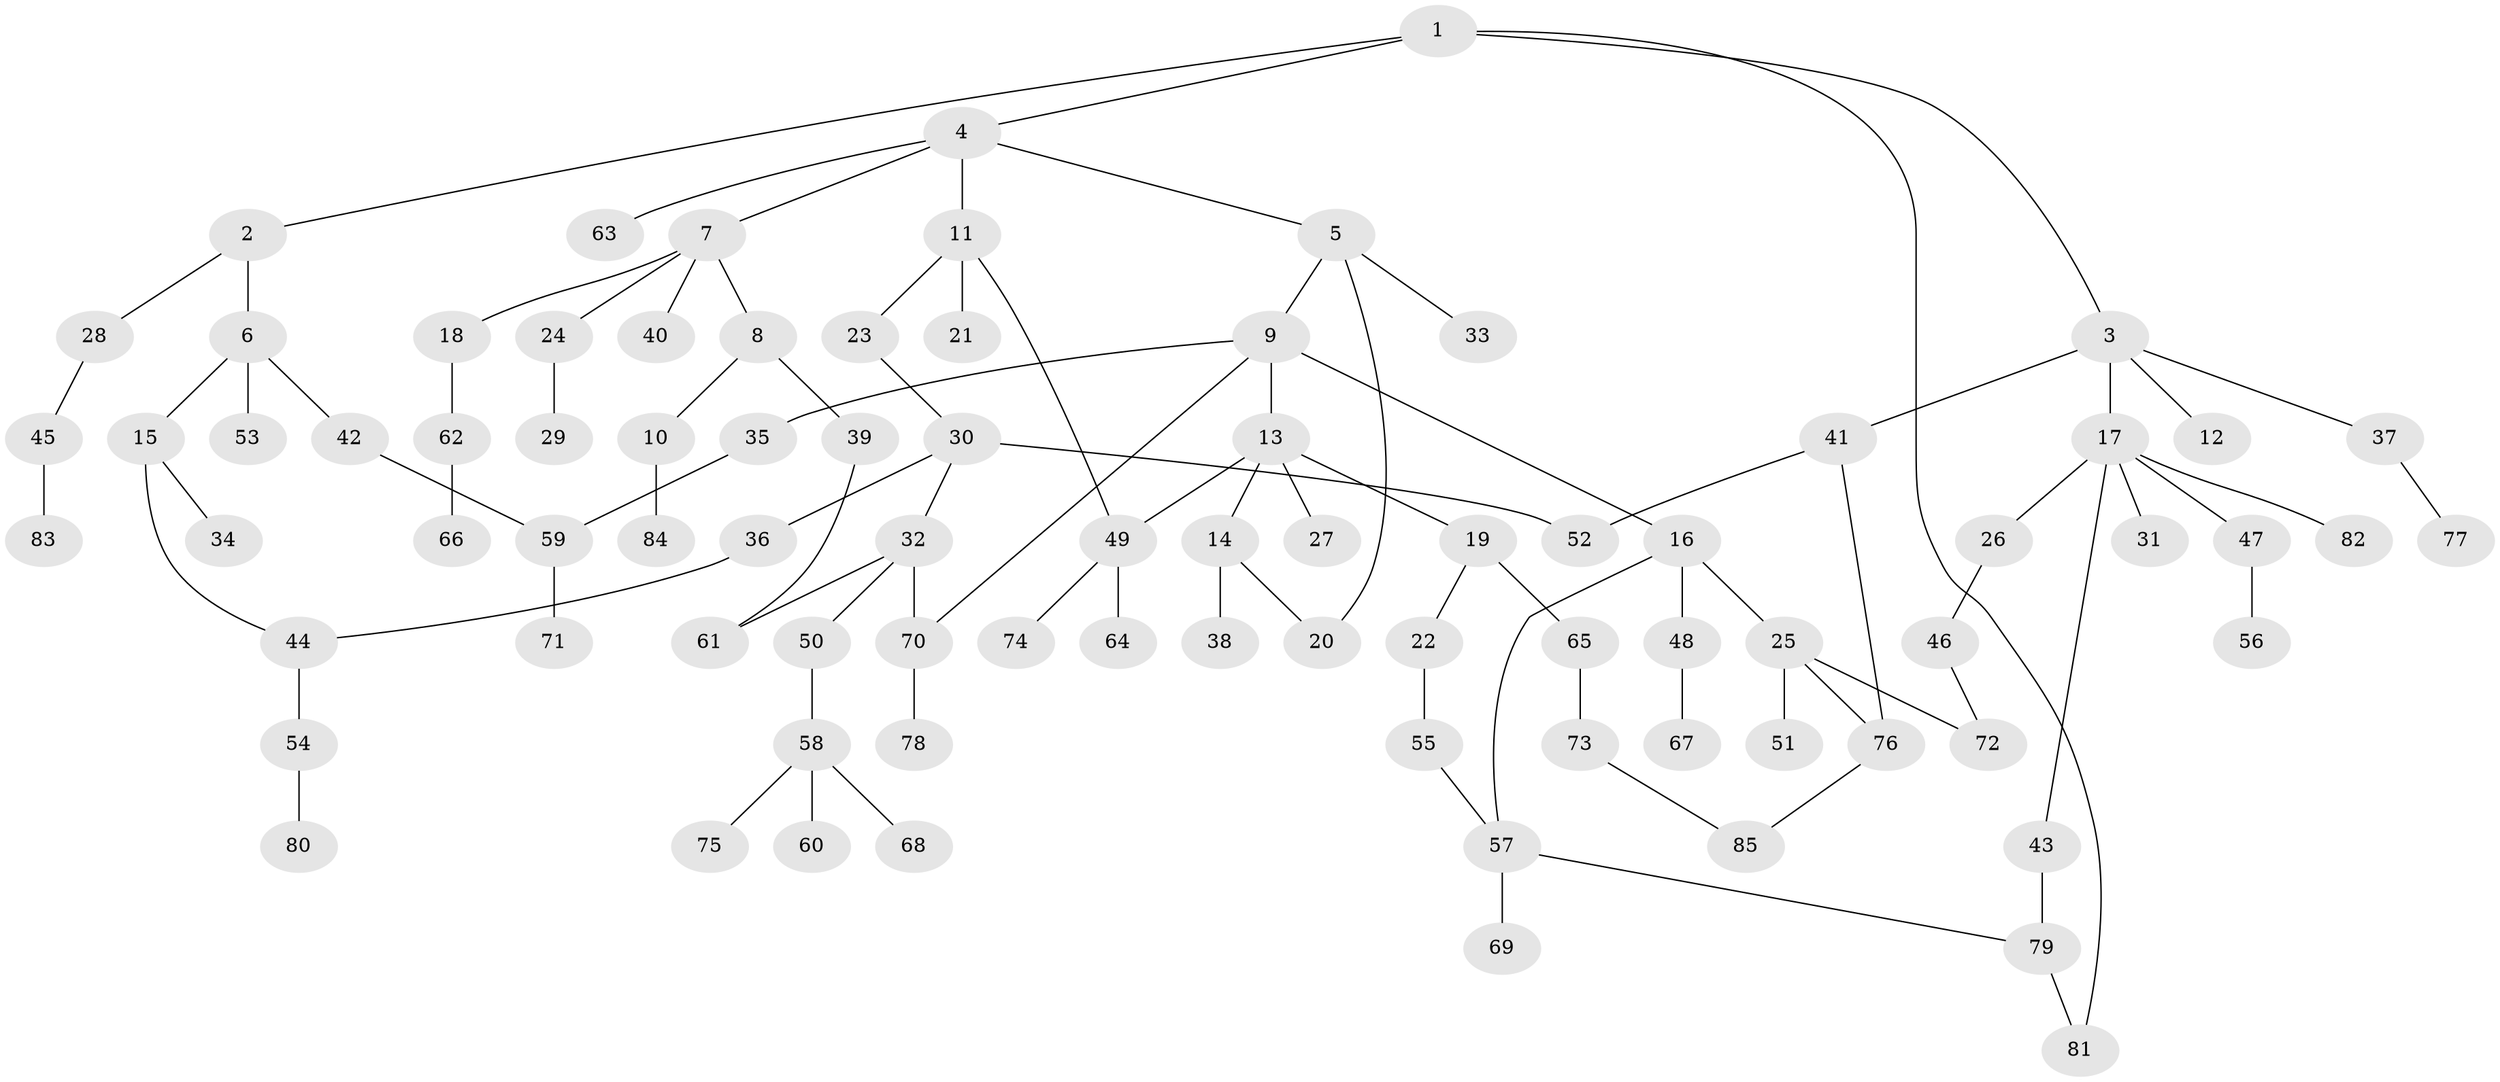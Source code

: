 // Generated by graph-tools (version 1.1) at 2025/49/03/09/25 03:49:16]
// undirected, 85 vertices, 97 edges
graph export_dot {
graph [start="1"]
  node [color=gray90,style=filled];
  1;
  2;
  3;
  4;
  5;
  6;
  7;
  8;
  9;
  10;
  11;
  12;
  13;
  14;
  15;
  16;
  17;
  18;
  19;
  20;
  21;
  22;
  23;
  24;
  25;
  26;
  27;
  28;
  29;
  30;
  31;
  32;
  33;
  34;
  35;
  36;
  37;
  38;
  39;
  40;
  41;
  42;
  43;
  44;
  45;
  46;
  47;
  48;
  49;
  50;
  51;
  52;
  53;
  54;
  55;
  56;
  57;
  58;
  59;
  60;
  61;
  62;
  63;
  64;
  65;
  66;
  67;
  68;
  69;
  70;
  71;
  72;
  73;
  74;
  75;
  76;
  77;
  78;
  79;
  80;
  81;
  82;
  83;
  84;
  85;
  1 -- 2;
  1 -- 3;
  1 -- 4;
  1 -- 81;
  2 -- 6;
  2 -- 28;
  3 -- 12;
  3 -- 17;
  3 -- 37;
  3 -- 41;
  4 -- 5;
  4 -- 7;
  4 -- 11;
  4 -- 63;
  5 -- 9;
  5 -- 20;
  5 -- 33;
  6 -- 15;
  6 -- 42;
  6 -- 53;
  7 -- 8;
  7 -- 18;
  7 -- 24;
  7 -- 40;
  8 -- 10;
  8 -- 39;
  9 -- 13;
  9 -- 16;
  9 -- 35;
  9 -- 70;
  10 -- 84;
  11 -- 21;
  11 -- 23;
  11 -- 49;
  13 -- 14;
  13 -- 19;
  13 -- 27;
  13 -- 49;
  14 -- 38;
  14 -- 20;
  15 -- 34;
  15 -- 44;
  16 -- 25;
  16 -- 48;
  16 -- 57;
  17 -- 26;
  17 -- 31;
  17 -- 43;
  17 -- 47;
  17 -- 82;
  18 -- 62;
  19 -- 22;
  19 -- 65;
  22 -- 55;
  23 -- 30;
  24 -- 29;
  25 -- 51;
  25 -- 72;
  25 -- 76;
  26 -- 46;
  28 -- 45;
  30 -- 32;
  30 -- 36;
  30 -- 52;
  32 -- 50;
  32 -- 61;
  32 -- 70;
  35 -- 59;
  36 -- 44;
  37 -- 77;
  39 -- 61;
  41 -- 52;
  41 -- 76;
  42 -- 59;
  43 -- 79;
  44 -- 54;
  45 -- 83;
  46 -- 72;
  47 -- 56;
  48 -- 67;
  49 -- 64;
  49 -- 74;
  50 -- 58;
  54 -- 80;
  55 -- 57;
  57 -- 69;
  57 -- 79;
  58 -- 60;
  58 -- 68;
  58 -- 75;
  59 -- 71;
  62 -- 66;
  65 -- 73;
  70 -- 78;
  73 -- 85;
  76 -- 85;
  79 -- 81;
}
